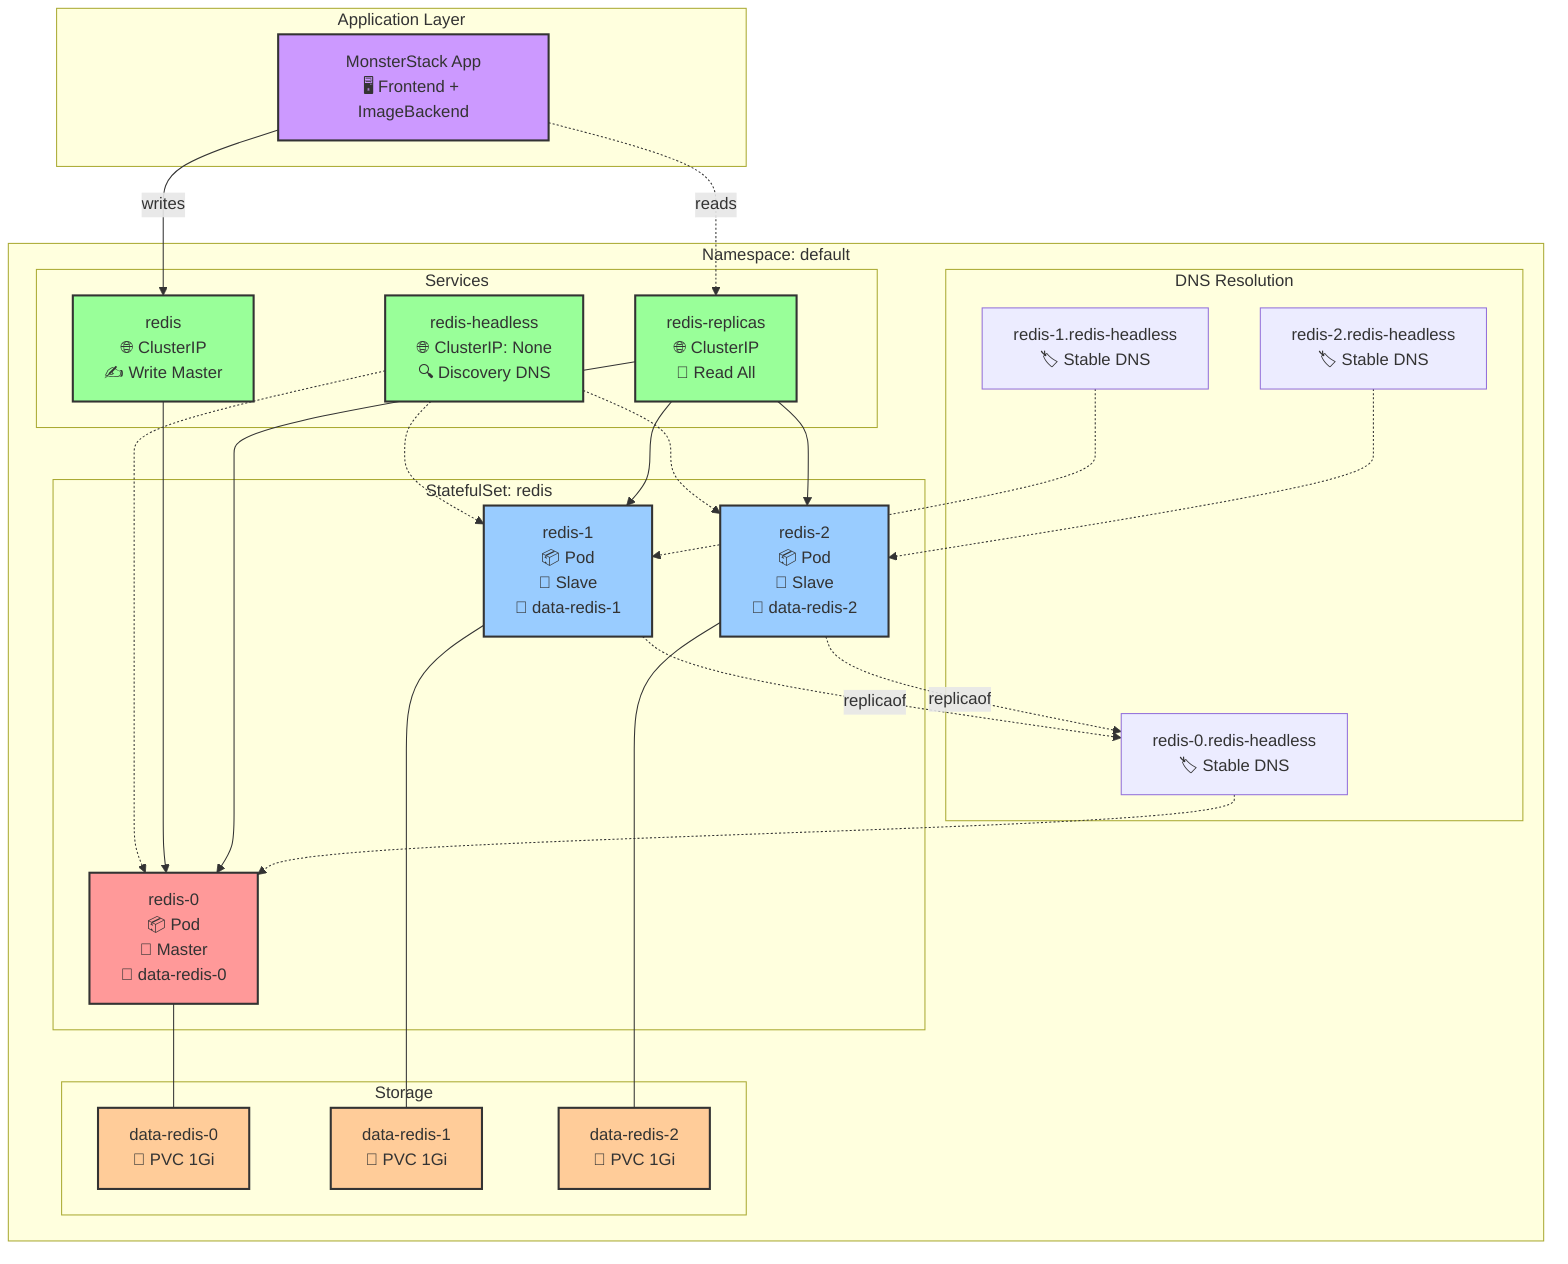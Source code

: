 graph TB
    subgraph "Namespace: default"
        subgraph "StatefulSet: redis"
            R0[redis-0<br/>📦 Pod<br/>🔑 Master<br/>📂 data-redis-0]
            R1[redis-1<br/>📦 Pod<br/>📖 Slave<br/>📂 data-redis-1]
            R2[redis-2<br/>📦 Pod<br/>📖 Slave<br/>📂 data-redis-2]
        end
        
        subgraph "Services"
            SH[redis-headless<br/>🌐 ClusterIP: None<br/>🔍 Discovery DNS]
            SM[redis<br/>🌐 ClusterIP<br/>✍️ Write Master]
            SR[redis-replicas<br/>🌐 ClusterIP<br/>📖 Read All]
        end
        
        subgraph "DNS Resolution"
            DNS1[redis-0.redis-headless<br/>🏷️ Stable DNS]
            DNS2[redis-1.redis-headless<br/>🏷️ Stable DNS]
            DNS3[redis-2.redis-headless<br/>🏷️ Stable DNS]
        end
        
        subgraph "Storage"
            PVC0[data-redis-0<br/>💾 PVC 1Gi]
            PVC1[data-redis-1<br/>💾 PVC 1Gi]
            PVC2[data-redis-2<br/>💾 PVC 1Gi]
        end
    end
    
    subgraph "Application Layer"
        APP[MonsterStack App<br/>🖥️ Frontend + ImageBackend]
    end
    
    %% Connections
    SH -.-> R0
    SH -.-> R1
    SH -.-> R2
    
    SM --> R0
    SR --> R0
    SR --> R1
    SR --> R2
    
    DNS1 -.-> R0
    DNS2 -.-> R1
    DNS3 -.-> R2
    
    R0 --- PVC0
    R1 --- PVC1
    R2 --- PVC2
    
    R1 -.->|replicaof| DNS1
    R2 -.->|replicaof| DNS1
    
    APP -->|writes| SM
    APP -.->|reads| SR
    
    classDef master fill:#ff9999,stroke:#333,stroke-width:2px
    classDef slave fill:#99ccff,stroke:#333,stroke-width:2px
    classDef service fill:#99ff99,stroke:#333,stroke-width:2px
    classDef storage fill:#ffcc99,stroke:#333,stroke-width:2px
    classDef app fill:#cc99ff,stroke:#333,stroke-width:2px
    
    class R0 master
    class R1,R2 slave
    class SH,SM,SR service
    class PVC0,PVC1,PVC2 storage
    class APP app